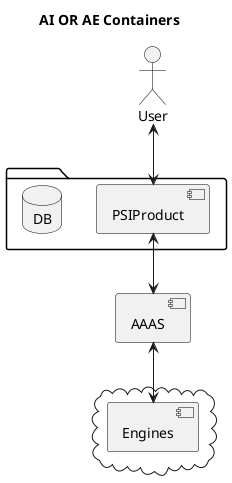 @startuml
skinparam componentStyle uml2

title AI OR AE Containers

actor User
package {
    component PSIProduct as PSI
    database DB
}
component AAAS as 3as
cloud {
  component Engines as engine
}

' Questions:
' * where comes the data from?
' * how communication is done? sync/async, coupled/decoupled?
' * where is the source/binary evaluated by the engine
'   * how it is defined? on what data? what API - will it be the same as production?
'   * how it is provided to the engine? statically? dynamically?
' * what with "openshift issue"?

User <--> PSI
PSI <--> 3as
3as <--> engine


skinparam actor {
  BorderColor black
  ArrowColor black
}
skinparam component {
  BorderColor black
  ArrowColor black
}
skinparam database {
  BorderColor black
  ArrowColor black
}
@enduml